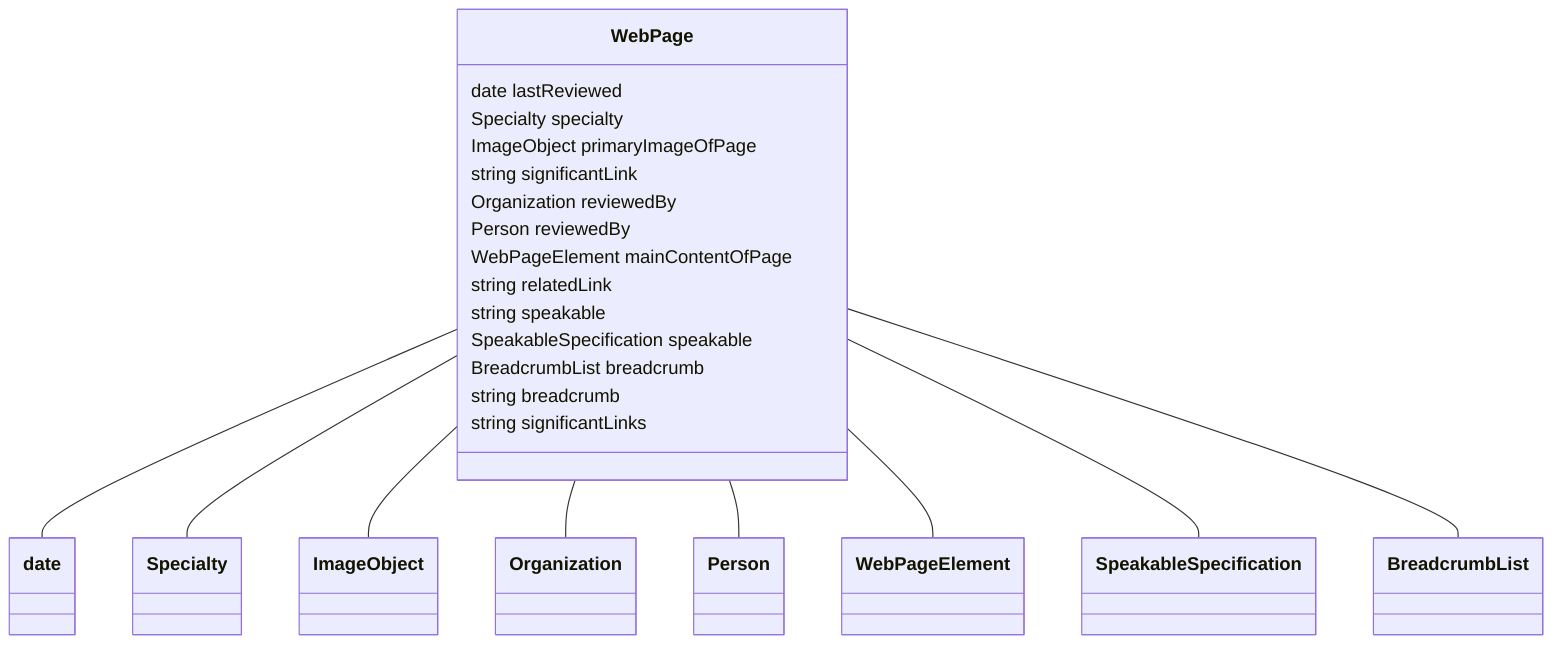 classDiagram
  WebPage -- date
  WebPage -- Specialty
  WebPage -- ImageObject
  WebPage -- Organization
  WebPage -- Person
  WebPage -- WebPageElement
  WebPage -- SpeakableSpecification
  WebPage -- BreadcrumbList


class WebPage {

  date lastReviewed
  Specialty specialty
  ImageObject primaryImageOfPage
  string significantLink
  Organization reviewedBy
  Person reviewedBy
  WebPageElement mainContentOfPage
  string relatedLink
  string speakable
  SpeakableSpecification speakable
  BreadcrumbList breadcrumb
  string breadcrumb
  string significantLinks

 }